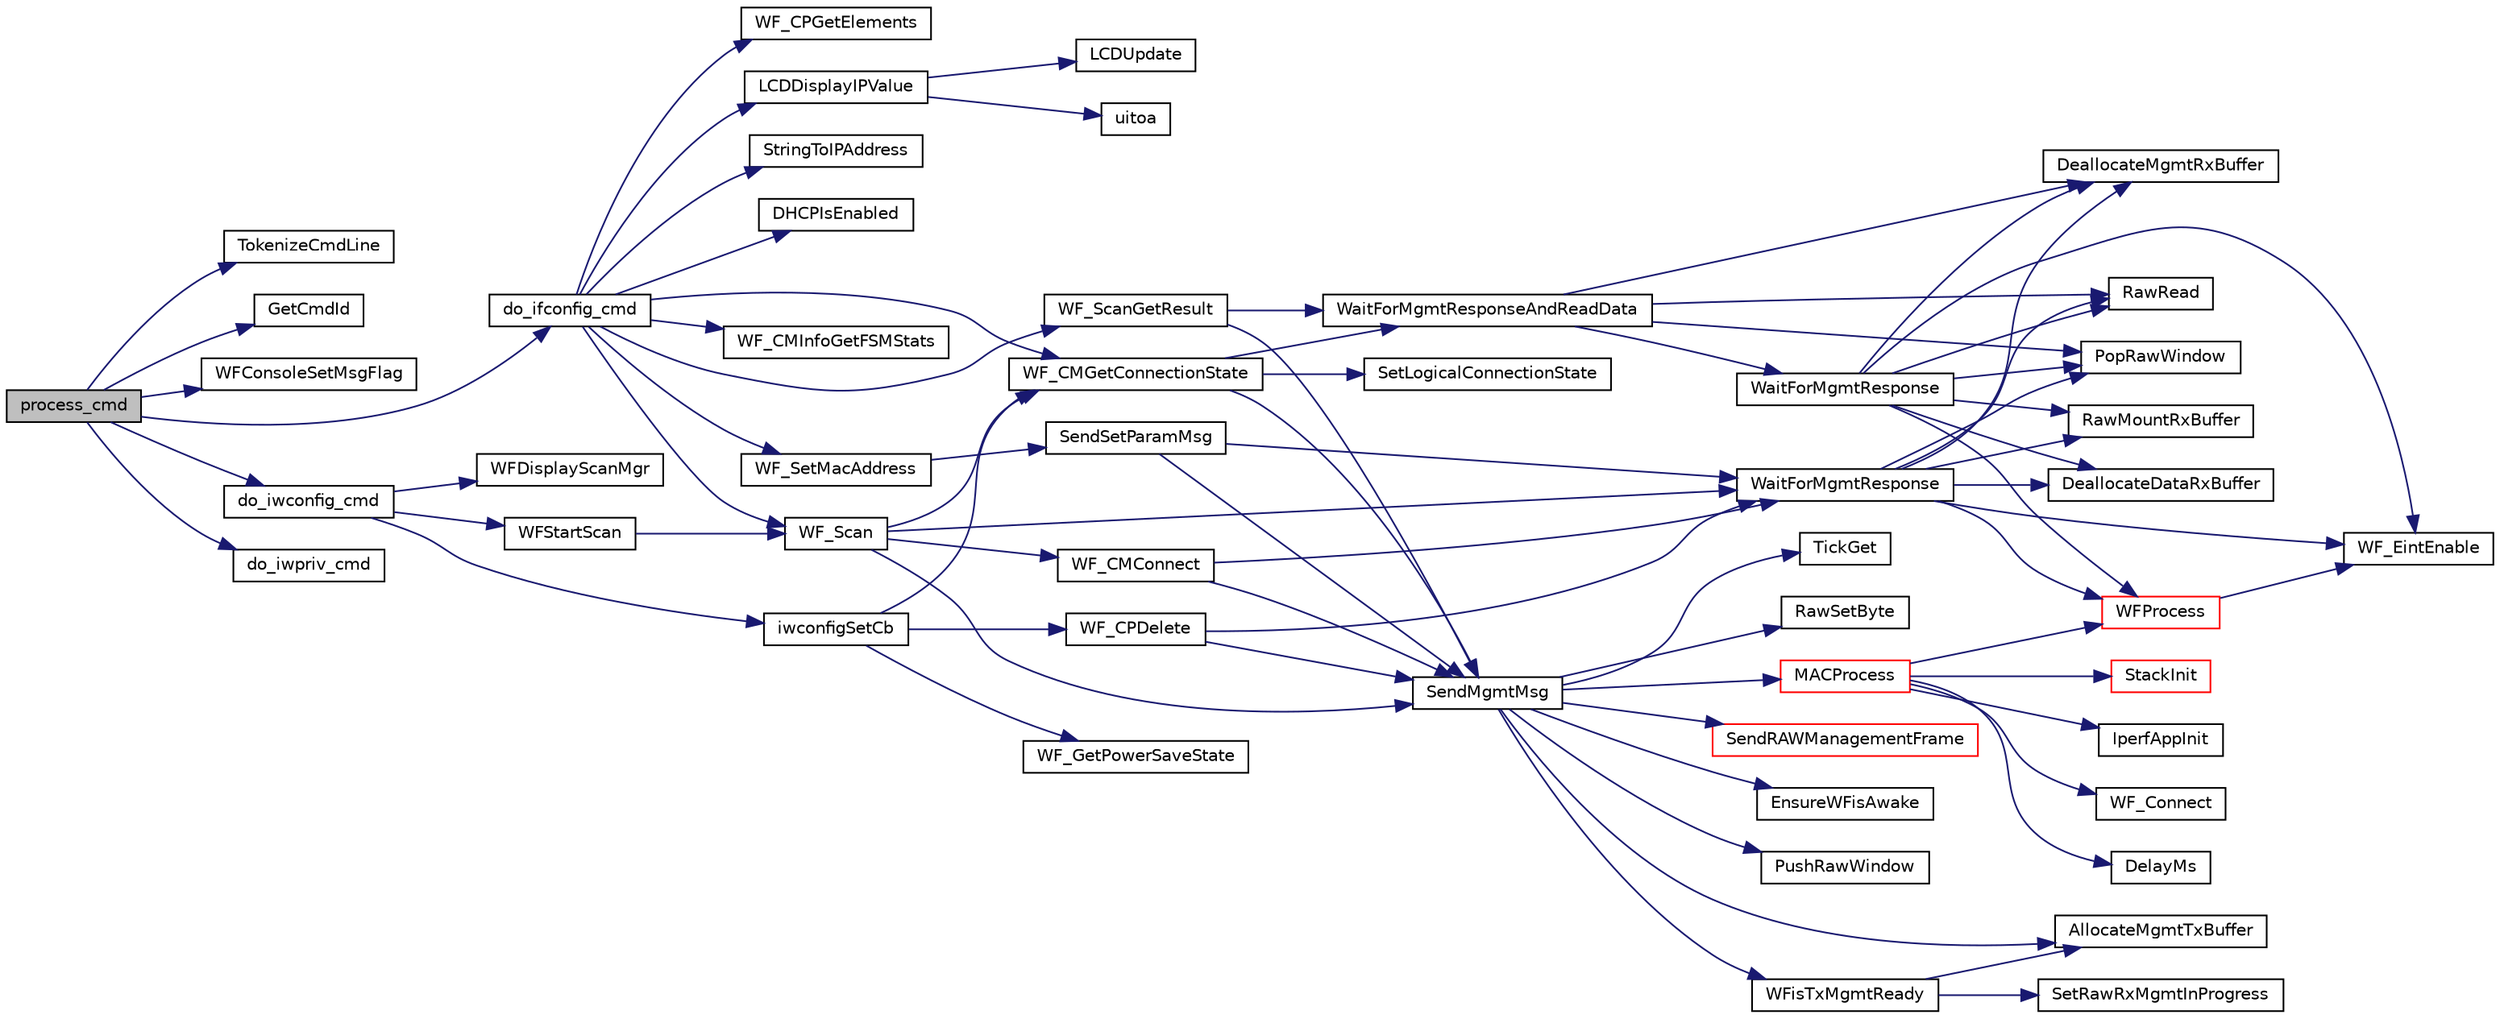 digraph "process_cmd"
{
  edge [fontname="Helvetica",fontsize="10",labelfontname="Helvetica",labelfontsize="10"];
  node [fontname="Helvetica",fontsize="10",shape=record];
  rankdir="LR";
  Node1 [label="process_cmd",height=0.2,width=0.4,color="black", fillcolor="grey75", style="filled", fontcolor="black"];
  Node1 -> Node2 [color="midnightblue",fontsize="10",style="solid",fontname="Helvetica"];
  Node2 [label="TokenizeCmdLine",height=0.2,width=0.4,color="black", fillcolor="white", style="filled",URL="$_w_f_console_msgs_8h.html#acb5caf73bbaeb853c60eabe6e0f9d516"];
  Node1 -> Node3 [color="midnightblue",fontsize="10",style="solid",fontname="Helvetica"];
  Node3 [label="GetCmdId",height=0.2,width=0.4,color="black", fillcolor="white", style="filled",URL="$_w_f_console_msgs_8h.html#adf043a3e97a71cde171911e2ab8778c6"];
  Node1 -> Node4 [color="midnightblue",fontsize="10",style="solid",fontname="Helvetica"];
  Node4 [label="WFConsoleSetMsgFlag",height=0.2,width=0.4,color="black", fillcolor="white", style="filled",URL="$_w_f_console_8h.html#a069902fab6eaba1079d062a04758370c"];
  Node1 -> Node5 [color="midnightblue",fontsize="10",style="solid",fontname="Helvetica"];
  Node5 [label="do_ifconfig_cmd",height=0.2,width=0.4,color="black", fillcolor="white", style="filled",URL="$_w_f_console_ifconfig_8h.html#a7d24f7ec577097165cbf981fd7a9ba76"];
  Node5 -> Node6 [color="midnightblue",fontsize="10",style="solid",fontname="Helvetica"];
  Node6 [label="WF_CMInfoGetFSMStats",height=0.2,width=0.4,color="black", fillcolor="white", style="filled",URL="$_w_f_api_8h.html#aef84111bc2ecb45261caf173e3be8614"];
  Node5 -> Node7 [color="midnightblue",fontsize="10",style="solid",fontname="Helvetica"];
  Node7 [label="WF_Scan",height=0.2,width=0.4,color="black", fillcolor="white", style="filled",URL="$_w_f_api_8h.html#abd0fe14d2253058101dcd2ce96dbdabc"];
  Node7 -> Node8 [color="midnightblue",fontsize="10",style="solid",fontname="Helvetica"];
  Node8 [label="WF_CMGetConnectionState",height=0.2,width=0.4,color="black", fillcolor="white", style="filled",URL="$_w_f_api_8h.html#af9168ceb5f21cc083687902ce936fd6a"];
  Node8 -> Node9 [color="midnightblue",fontsize="10",style="solid",fontname="Helvetica"];
  Node9 [label="SendMgmtMsg",height=0.2,width=0.4,color="black", fillcolor="white", style="filled",URL="$_w_f_mgmt_msg_8h.html#a7a2761b3bd45a00435d7ea3ec7dec75d"];
  Node9 -> Node10 [color="midnightblue",fontsize="10",style="solid",fontname="Helvetica"];
  Node10 [label="EnsureWFisAwake",height=0.2,width=0.4,color="black", fillcolor="white", style="filled",URL="$_w_f_driver_prv_8h.html#a967067df584a596445a8bc793df7933e"];
  Node9 -> Node11 [color="midnightblue",fontsize="10",style="solid",fontname="Helvetica"];
  Node11 [label="PushRawWindow",height=0.2,width=0.4,color="black", fillcolor="white", style="filled",URL="$_w_f_raw_8h.html#a8049404d577b086ace237d9aa6fd882e"];
  Node9 -> Node12 [color="midnightblue",fontsize="10",style="solid",fontname="Helvetica"];
  Node12 [label="TickGet",height=0.2,width=0.4,color="black", fillcolor="white", style="filled",URL="$_tick_8h.html#a035d1d3f8afdca7abedf588ee1b20af0"];
  Node9 -> Node13 [color="midnightblue",fontsize="10",style="solid",fontname="Helvetica"];
  Node13 [label="WFisTxMgmtReady",height=0.2,width=0.4,color="black", fillcolor="white", style="filled",URL="$_w_f_mgmt_msg_8h.html#a746e911a5715ea95de63462d6397c188"];
  Node13 -> Node14 [color="midnightblue",fontsize="10",style="solid",fontname="Helvetica"];
  Node14 [label="AllocateMgmtTxBuffer",height=0.2,width=0.4,color="black", fillcolor="white", style="filled",URL="$_w_f_raw_8h.html#ae9024b5547d799ae34eeddc7641c3a57"];
  Node13 -> Node15 [color="midnightblue",fontsize="10",style="solid",fontname="Helvetica"];
  Node15 [label="SetRawRxMgmtInProgress",height=0.2,width=0.4,color="black", fillcolor="white", style="filled",URL="$_w_f_mac_8c.html#a6539d1b42f7a5873ebfe9486e8ec961b"];
  Node9 -> Node16 [color="midnightblue",fontsize="10",style="solid",fontname="Helvetica"];
  Node16 [label="MACProcess",height=0.2,width=0.4,color="red", fillcolor="white", style="filled",URL="$_m_a_c_8h.html#a74c4ae494d118879a5d3798a74c3b905"];
  Node16 -> Node17 [color="midnightblue",fontsize="10",style="solid",fontname="Helvetica"];
  Node17 [label="WFProcess",height=0.2,width=0.4,color="red", fillcolor="white", style="filled",URL="$_w_f_api_8h.html#ab40c33ce57709d716eea07a0a76b16dd"];
  Node17 -> Node18 [color="midnightblue",fontsize="10",style="solid",fontname="Helvetica"];
  Node18 [label="WF_EintEnable",height=0.2,width=0.4,color="black", fillcolor="white", style="filled",URL="$_w_f_api_8h.html#a939bc519999b13755ac6af4911d8fffb"];
  Node16 -> Node19 [color="midnightblue",fontsize="10",style="solid",fontname="Helvetica"];
  Node19 [label="DelayMs",height=0.2,width=0.4,color="black", fillcolor="white", style="filled",URL="$_time_delay_8c.html#ac0fb282a454001ee1813601dbb9f1bed"];
  Node16 -> Node20 [color="midnightblue",fontsize="10",style="solid",fontname="Helvetica"];
  Node20 [label="StackInit",height=0.2,width=0.4,color="red", fillcolor="white", style="filled",URL="$_stack_tsk_8h.html#af71915a2bb239ba8607e939c5943eb59"];
  Node16 -> Node21 [color="midnightblue",fontsize="10",style="solid",fontname="Helvetica"];
  Node21 [label="IperfAppInit",height=0.2,width=0.4,color="black", fillcolor="white", style="filled",URL="$_w_f_init_8c.html#a38aa9b3b13b9e93302e6401bf09bed4b"];
  Node16 -> Node22 [color="midnightblue",fontsize="10",style="solid",fontname="Helvetica"];
  Node22 [label="WF_Connect",height=0.2,width=0.4,color="black", fillcolor="white", style="filled",URL="$_w_f_mac_8c.html#a112a0c7a8a37f72cab76a6fcd3f4a4e1"];
  Node9 -> Node23 [color="midnightblue",fontsize="10",style="solid",fontname="Helvetica"];
  Node23 [label="RawSetByte",height=0.2,width=0.4,color="black", fillcolor="white", style="filled",URL="$_w_f_raw_8h.html#a080df0a533459a28bfccb89781df5e3a"];
  Node9 -> Node24 [color="midnightblue",fontsize="10",style="solid",fontname="Helvetica"];
  Node24 [label="SendRAWManagementFrame",height=0.2,width=0.4,color="red", fillcolor="white", style="filled",URL="$_w_f_mgmt_msg_8h.html#adf3fd3449cb04ccdc635af8befe14e56"];
  Node9 -> Node14 [color="midnightblue",fontsize="10",style="solid",fontname="Helvetica"];
  Node8 -> Node25 [color="midnightblue",fontsize="10",style="solid",fontname="Helvetica"];
  Node25 [label="WaitForMgmtResponseAndReadData",height=0.2,width=0.4,color="black", fillcolor="white", style="filled",URL="$_w_f_mgmt_msg_8h.html#ae72046bc4f3b88d6c6357af96164fa3b"];
  Node25 -> Node26 [color="midnightblue",fontsize="10",style="solid",fontname="Helvetica"];
  Node26 [label="WaitForMgmtResponse",height=0.2,width=0.4,color="black", fillcolor="white", style="filled",URL="$_w_f_mgmt_msg_8c.html#a55e056cb81b89b6d74963951bcfdf5ae"];
  Node26 -> Node17 [color="midnightblue",fontsize="10",style="solid",fontname="Helvetica"];
  Node26 -> Node27 [color="midnightblue",fontsize="10",style="solid",fontname="Helvetica"];
  Node27 [label="RawMountRxBuffer",height=0.2,width=0.4,color="black", fillcolor="white", style="filled",URL="$_w_f_raw_8h.html#abad9b6e42aa974dc86e7dd842911e2c5"];
  Node26 -> Node28 [color="midnightblue",fontsize="10",style="solid",fontname="Helvetica"];
  Node28 [label="DeallocateDataRxBuffer",height=0.2,width=0.4,color="black", fillcolor="white", style="filled",URL="$_w_f_raw_8h.html#a61c8aa69bc80ab5110a6b84d50bacced"];
  Node26 -> Node18 [color="midnightblue",fontsize="10",style="solid",fontname="Helvetica"];
  Node26 -> Node29 [color="midnightblue",fontsize="10",style="solid",fontname="Helvetica"];
  Node29 [label="RawRead",height=0.2,width=0.4,color="black", fillcolor="white", style="filled",URL="$_w_f_raw_8h.html#a80553d24a57673724467c812b2a00d7b"];
  Node26 -> Node30 [color="midnightblue",fontsize="10",style="solid",fontname="Helvetica"];
  Node30 [label="DeallocateMgmtRxBuffer",height=0.2,width=0.4,color="black", fillcolor="white", style="filled",URL="$_w_f_raw_8h.html#a479447fe09e853821ff2f38755885164"];
  Node26 -> Node31 [color="midnightblue",fontsize="10",style="solid",fontname="Helvetica"];
  Node31 [label="PopRawWindow",height=0.2,width=0.4,color="black", fillcolor="white", style="filled",URL="$_w_f_raw_8h.html#ae50feb41702ee7a5f6ab679e87d364ba"];
  Node25 -> Node29 [color="midnightblue",fontsize="10",style="solid",fontname="Helvetica"];
  Node25 -> Node30 [color="midnightblue",fontsize="10",style="solid",fontname="Helvetica"];
  Node25 -> Node31 [color="midnightblue",fontsize="10",style="solid",fontname="Helvetica"];
  Node8 -> Node32 [color="midnightblue",fontsize="10",style="solid",fontname="Helvetica"];
  Node32 [label="SetLogicalConnectionState",height=0.2,width=0.4,color="black", fillcolor="white", style="filled",URL="$_w_f_connection_manager_8c.html#ae39f2dfabbf317721b95c85563aa02ab"];
  Node7 -> Node33 [color="midnightblue",fontsize="10",style="solid",fontname="Helvetica"];
  Node33 [label="WF_CMConnect",height=0.2,width=0.4,color="black", fillcolor="white", style="filled",URL="$_w_f_api_8h.html#a0b1411e1413a139812e8591c70e6f690"];
  Node33 -> Node9 [color="midnightblue",fontsize="10",style="solid",fontname="Helvetica"];
  Node33 -> Node34 [color="midnightblue",fontsize="10",style="solid",fontname="Helvetica"];
  Node34 [label="WaitForMgmtResponse",height=0.2,width=0.4,color="black", fillcolor="white", style="filled",URL="$_w_f_mgmt_msg_8h.html#a55e056cb81b89b6d74963951bcfdf5ae"];
  Node34 -> Node17 [color="midnightblue",fontsize="10",style="solid",fontname="Helvetica"];
  Node34 -> Node27 [color="midnightblue",fontsize="10",style="solid",fontname="Helvetica"];
  Node34 -> Node28 [color="midnightblue",fontsize="10",style="solid",fontname="Helvetica"];
  Node34 -> Node18 [color="midnightblue",fontsize="10",style="solid",fontname="Helvetica"];
  Node34 -> Node29 [color="midnightblue",fontsize="10",style="solid",fontname="Helvetica"];
  Node34 -> Node30 [color="midnightblue",fontsize="10",style="solid",fontname="Helvetica"];
  Node34 -> Node31 [color="midnightblue",fontsize="10",style="solid",fontname="Helvetica"];
  Node7 -> Node9 [color="midnightblue",fontsize="10",style="solid",fontname="Helvetica"];
  Node7 -> Node34 [color="midnightblue",fontsize="10",style="solid",fontname="Helvetica"];
  Node5 -> Node35 [color="midnightblue",fontsize="10",style="solid",fontname="Helvetica"];
  Node35 [label="WF_ScanGetResult",height=0.2,width=0.4,color="black", fillcolor="white", style="filled",URL="$_w_f_api_8h.html#a929ec53277442e432dfbb2ff9ed04260"];
  Node35 -> Node9 [color="midnightblue",fontsize="10",style="solid",fontname="Helvetica"];
  Node35 -> Node25 [color="midnightblue",fontsize="10",style="solid",fontname="Helvetica"];
  Node5 -> Node36 [color="midnightblue",fontsize="10",style="solid",fontname="Helvetica"];
  Node36 [label="WF_CPGetElements",height=0.2,width=0.4,color="black", fillcolor="white", style="filled",URL="$_w_f_api_8h.html#a08277c06d453ff63e2f02a0bb2301354"];
  Node5 -> Node37 [color="midnightblue",fontsize="10",style="solid",fontname="Helvetica"];
  Node37 [label="StringToIPAddress",height=0.2,width=0.4,color="black", fillcolor="white", style="filled",URL="$_helpers_8h.html#a63d18fd1e058bbb10a115a407393b619"];
  Node5 -> Node38 [color="midnightblue",fontsize="10",style="solid",fontname="Helvetica"];
  Node38 [label="DHCPIsEnabled",height=0.2,width=0.4,color="black", fillcolor="white", style="filled",URL="$_d_h_c_p_8h.html#a03dead771f2b0eb15e37c9281e354676"];
  Node5 -> Node39 [color="midnightblue",fontsize="10",style="solid",fontname="Helvetica"];
  Node39 [label="LCDDisplayIPValue",height=0.2,width=0.4,color="black", fillcolor="white", style="filled",URL="$_w_f_console_ifconfig_8c.html#ae97f31f56bda11f6df216bea88f9d76a"];
  Node39 -> Node40 [color="midnightblue",fontsize="10",style="solid",fontname="Helvetica"];
  Node40 [label="uitoa",height=0.2,width=0.4,color="black", fillcolor="white", style="filled",URL="$_helpers_8h.html#a5d4b74bdb9f65383826e4de1e829d19c"];
  Node39 -> Node41 [color="midnightblue",fontsize="10",style="solid",fontname="Helvetica"];
  Node41 [label="LCDUpdate",height=0.2,width=0.4,color="black", fillcolor="white", style="filled",URL="$_common_2_l_c_d_blocking_8c.html#a5cd499a980bf803c2d4a78f12365cd35"];
  Node5 -> Node8 [color="midnightblue",fontsize="10",style="solid",fontname="Helvetica"];
  Node5 -> Node42 [color="midnightblue",fontsize="10",style="solid",fontname="Helvetica"];
  Node42 [label="WF_SetMacAddress",height=0.2,width=0.4,color="black", fillcolor="white", style="filled",URL="$_w_f_api_8h.html#a645f26804c3466979e43b401efc8642d"];
  Node42 -> Node43 [color="midnightblue",fontsize="10",style="solid",fontname="Helvetica"];
  Node43 [label="SendSetParamMsg",height=0.2,width=0.4,color="black", fillcolor="white", style="filled",URL="$_w_f_param_msg_8c.html#aae563f30e5a74d61457a580a1ac55f35"];
  Node43 -> Node9 [color="midnightblue",fontsize="10",style="solid",fontname="Helvetica"];
  Node43 -> Node34 [color="midnightblue",fontsize="10",style="solid",fontname="Helvetica"];
  Node1 -> Node44 [color="midnightblue",fontsize="10",style="solid",fontname="Helvetica"];
  Node44 [label="do_iwconfig_cmd",height=0.2,width=0.4,color="black", fillcolor="white", style="filled",URL="$_w_f_console_iwconfig_8h.html#a2e6cbb97de35be8bbd07ca7c508020e9"];
  Node44 -> Node45 [color="midnightblue",fontsize="10",style="solid",fontname="Helvetica"];
  Node45 [label="iwconfigSetCb",height=0.2,width=0.4,color="black", fillcolor="white", style="filled",URL="$_w_f_console_iwconfig_8c.html#a2108d859f2412c87e98689a272f6d12f"];
  Node45 -> Node46 [color="midnightblue",fontsize="10",style="solid",fontname="Helvetica"];
  Node46 [label="WF_GetPowerSaveState",height=0.2,width=0.4,color="black", fillcolor="white", style="filled",URL="$_w_f_api_8h.html#a5c5b158b586d1db3a4fcea8e3584c8a1"];
  Node45 -> Node8 [color="midnightblue",fontsize="10",style="solid",fontname="Helvetica"];
  Node45 -> Node47 [color="midnightblue",fontsize="10",style="solid",fontname="Helvetica"];
  Node47 [label="WF_CPDelete",height=0.2,width=0.4,color="black", fillcolor="white", style="filled",URL="$_w_f_api_8h.html#ac1e2f8b7109b4585a62802b4df34ff1f"];
  Node47 -> Node9 [color="midnightblue",fontsize="10",style="solid",fontname="Helvetica"];
  Node47 -> Node34 [color="midnightblue",fontsize="10",style="solid",fontname="Helvetica"];
  Node44 -> Node48 [color="midnightblue",fontsize="10",style="solid",fontname="Helvetica"];
  Node48 [label="WFStartScan",height=0.2,width=0.4,color="black", fillcolor="white", style="filled",URL="$_w_f_easy_config_8h.html#ace3a4ed8433cd067c9ea749703b517ba"];
  Node48 -> Node7 [color="midnightblue",fontsize="10",style="solid",fontname="Helvetica"];
  Node44 -> Node49 [color="midnightblue",fontsize="10",style="solid",fontname="Helvetica"];
  Node49 [label="WFDisplayScanMgr",height=0.2,width=0.4,color="black", fillcolor="white", style="filled",URL="$_w_f_easy_config_8h.html#a6ab7640c7c15aa0da77a3bd59e0b014b"];
  Node1 -> Node50 [color="midnightblue",fontsize="10",style="solid",fontname="Helvetica"];
  Node50 [label="do_iwpriv_cmd",height=0.2,width=0.4,color="black", fillcolor="white", style="filled",URL="$_w_f_console_iwpriv_8h.html#a21fd84e9d78037dc476880ba662dd126"];
}
